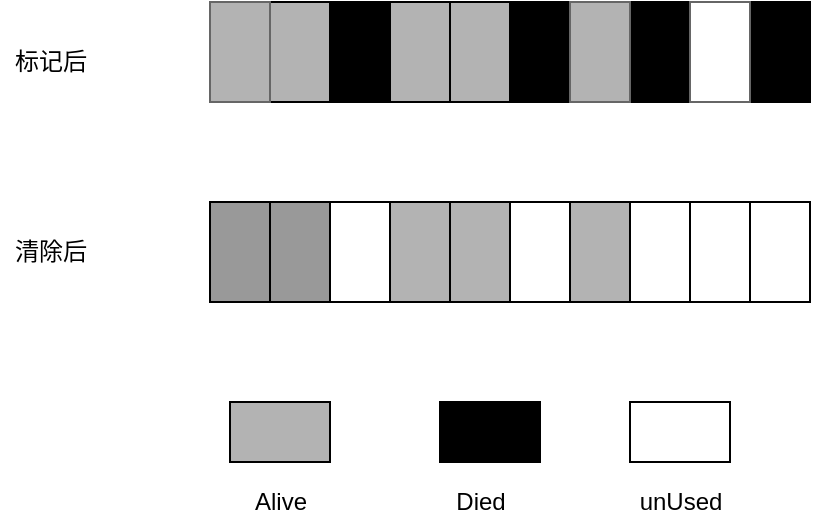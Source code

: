 <mxfile version="14.6.13" type="device"><diagram id="lOhu011c1-bOAQbwEORJ" name="第 1 页"><mxGraphModel dx="905" dy="805" grid="1" gridSize="10" guides="1" tooltips="1" connect="1" arrows="1" fold="1" page="1" pageScale="1" pageWidth="827" pageHeight="1169" math="0" shadow="0"><root><mxCell id="0"/><mxCell id="1" parent="0"/><mxCell id="ga-hZi1usE3W6eRqJ75B-15" value="" style="rounded=0;whiteSpace=wrap;html=1;fillColor=#B3B3B3;" vertex="1" parent="1"><mxGeometry x="250" y="410" width="30" height="50" as="geometry"/></mxCell><mxCell id="ga-hZi1usE3W6eRqJ75B-16" value="" style="rounded=0;whiteSpace=wrap;html=1;fillColor=#000000;" vertex="1" parent="1"><mxGeometry x="280" y="410" width="30" height="50" as="geometry"/></mxCell><mxCell id="ga-hZi1usE3W6eRqJ75B-19" value="" style="rounded=0;whiteSpace=wrap;html=1;fillColor=#000000;" vertex="1" parent="1"><mxGeometry x="370" y="410" width="30" height="50" as="geometry"/></mxCell><mxCell id="ga-hZi1usE3W6eRqJ75B-21" value="" style="rounded=0;whiteSpace=wrap;html=1;fillColor=#000000;" vertex="1" parent="1"><mxGeometry x="430" y="410" width="30" height="50" as="geometry"/></mxCell><mxCell id="ga-hZi1usE3W6eRqJ75B-23" value="" style="rounded=0;whiteSpace=wrap;html=1;fillColor=#000000;" vertex="1" parent="1"><mxGeometry x="490" y="410" width="30" height="50" as="geometry"/></mxCell><mxCell id="ga-hZi1usE3W6eRqJ75B-24" value="" style="rounded=0;whiteSpace=wrap;html=1;fillColor=#999999;" vertex="1" parent="1"><mxGeometry x="220" y="510" width="30" height="50" as="geometry"/></mxCell><mxCell id="ga-hZi1usE3W6eRqJ75B-25" value="" style="rounded=0;whiteSpace=wrap;html=1;fillColor=#999999;" vertex="1" parent="1"><mxGeometry x="250" y="510" width="30" height="50" as="geometry"/></mxCell><mxCell id="ga-hZi1usE3W6eRqJ75B-26" value="" style="rounded=0;whiteSpace=wrap;html=1;" vertex="1" parent="1"><mxGeometry x="280" y="510" width="30" height="50" as="geometry"/></mxCell><mxCell id="ga-hZi1usE3W6eRqJ75B-27" value="" style="rounded=0;whiteSpace=wrap;html=1;fillColor=#B3B3B3;" vertex="1" parent="1"><mxGeometry x="310" y="510" width="30" height="50" as="geometry"/></mxCell><mxCell id="ga-hZi1usE3W6eRqJ75B-28" value="" style="rounded=0;whiteSpace=wrap;html=1;fillColor=#B3B3B3;" vertex="1" parent="1"><mxGeometry x="340" y="510" width="30" height="50" as="geometry"/></mxCell><mxCell id="ga-hZi1usE3W6eRqJ75B-29" value="" style="rounded=0;whiteSpace=wrap;html=1;" vertex="1" parent="1"><mxGeometry x="370" y="510" width="30" height="50" as="geometry"/></mxCell><mxCell id="ga-hZi1usE3W6eRqJ75B-30" value="" style="rounded=0;whiteSpace=wrap;html=1;fillColor=#B3B3B3;" vertex="1" parent="1"><mxGeometry x="400" y="510" width="30" height="50" as="geometry"/></mxCell><mxCell id="ga-hZi1usE3W6eRqJ75B-31" value="" style="rounded=0;whiteSpace=wrap;html=1;" vertex="1" parent="1"><mxGeometry x="430" y="510" width="30" height="50" as="geometry"/></mxCell><mxCell id="ga-hZi1usE3W6eRqJ75B-32" value="" style="rounded=0;whiteSpace=wrap;html=1;" vertex="1" parent="1"><mxGeometry x="460" y="510" width="30" height="50" as="geometry"/></mxCell><mxCell id="ga-hZi1usE3W6eRqJ75B-33" value="" style="rounded=0;whiteSpace=wrap;html=1;" vertex="1" parent="1"><mxGeometry x="490" y="510" width="30" height="50" as="geometry"/></mxCell><mxCell id="ga-hZi1usE3W6eRqJ75B-35" value="标记后" style="text;html=1;align=center;verticalAlign=middle;resizable=0;points=[];autosize=1;strokeColor=none;" vertex="1" parent="1"><mxGeometry x="115" y="430" width="50" height="20" as="geometry"/></mxCell><mxCell id="ga-hZi1usE3W6eRqJ75B-36" value="清除后" style="text;html=1;align=center;verticalAlign=middle;resizable=0;points=[];autosize=1;strokeColor=none;" vertex="1" parent="1"><mxGeometry x="115" y="525" width="50" height="20" as="geometry"/></mxCell><mxCell id="ga-hZi1usE3W6eRqJ75B-37" value="" style="rounded=0;whiteSpace=wrap;html=1;strokeColor=#666666;fontColor=#333333;fillColor=#B3B3B3;" vertex="1" parent="1"><mxGeometry x="400" y="410" width="30" height="50" as="geometry"/></mxCell><mxCell id="ga-hZi1usE3W6eRqJ75B-38" value="" style="rounded=0;whiteSpace=wrap;html=1;strokeColor=#666666;fontColor=#333333;fillColor=#FFFFFF;" vertex="1" parent="1"><mxGeometry x="460" y="410" width="30" height="50" as="geometry"/></mxCell><mxCell id="ga-hZi1usE3W6eRqJ75B-40" value="" style="rounded=0;whiteSpace=wrap;html=1;strokeColor=#666666;fontColor=#333333;fillColor=#B3B3B3;" vertex="1" parent="1"><mxGeometry x="220" y="410" width="30" height="50" as="geometry"/></mxCell><mxCell id="ga-hZi1usE3W6eRqJ75B-41" value="" style="rounded=0;whiteSpace=wrap;html=1;fillColor=#B3B3B3;" vertex="1" parent="1"><mxGeometry x="310" y="410" width="30" height="50" as="geometry"/></mxCell><mxCell id="ga-hZi1usE3W6eRqJ75B-42" value="" style="rounded=0;whiteSpace=wrap;html=1;fillColor=#B3B3B3;" vertex="1" parent="1"><mxGeometry x="340" y="410" width="30" height="50" as="geometry"/></mxCell><mxCell id="ga-hZi1usE3W6eRqJ75B-44" value="" style="rounded=0;whiteSpace=wrap;html=1;fillColor=#B3B3B3;rotation=90;" vertex="1" parent="1"><mxGeometry x="240" y="600" width="30" height="50" as="geometry"/></mxCell><mxCell id="ga-hZi1usE3W6eRqJ75B-45" value="Alive" style="text;html=1;align=center;verticalAlign=middle;resizable=0;points=[];autosize=1;strokeColor=none;" vertex="1" parent="1"><mxGeometry x="235" y="650" width="40" height="20" as="geometry"/></mxCell><mxCell id="ga-hZi1usE3W6eRqJ75B-46" value="" style="rounded=0;whiteSpace=wrap;html=1;fillColor=#000000;rotation=90;" vertex="1" parent="1"><mxGeometry x="345" y="600" width="30" height="50" as="geometry"/></mxCell><mxCell id="ga-hZi1usE3W6eRqJ75B-47" value="Died" style="text;html=1;align=center;verticalAlign=middle;resizable=0;points=[];autosize=1;strokeColor=none;" vertex="1" parent="1"><mxGeometry x="335" y="650" width="40" height="20" as="geometry"/></mxCell><mxCell id="ga-hZi1usE3W6eRqJ75B-48" value="" style="rounded=0;whiteSpace=wrap;html=1;rotation=90;" vertex="1" parent="1"><mxGeometry x="440" y="600" width="30" height="50" as="geometry"/></mxCell><mxCell id="ga-hZi1usE3W6eRqJ75B-49" value="unUsed" style="text;html=1;align=center;verticalAlign=middle;resizable=0;points=[];autosize=1;strokeColor=none;" vertex="1" parent="1"><mxGeometry x="425" y="650" width="60" height="20" as="geometry"/></mxCell></root></mxGraphModel></diagram></mxfile>